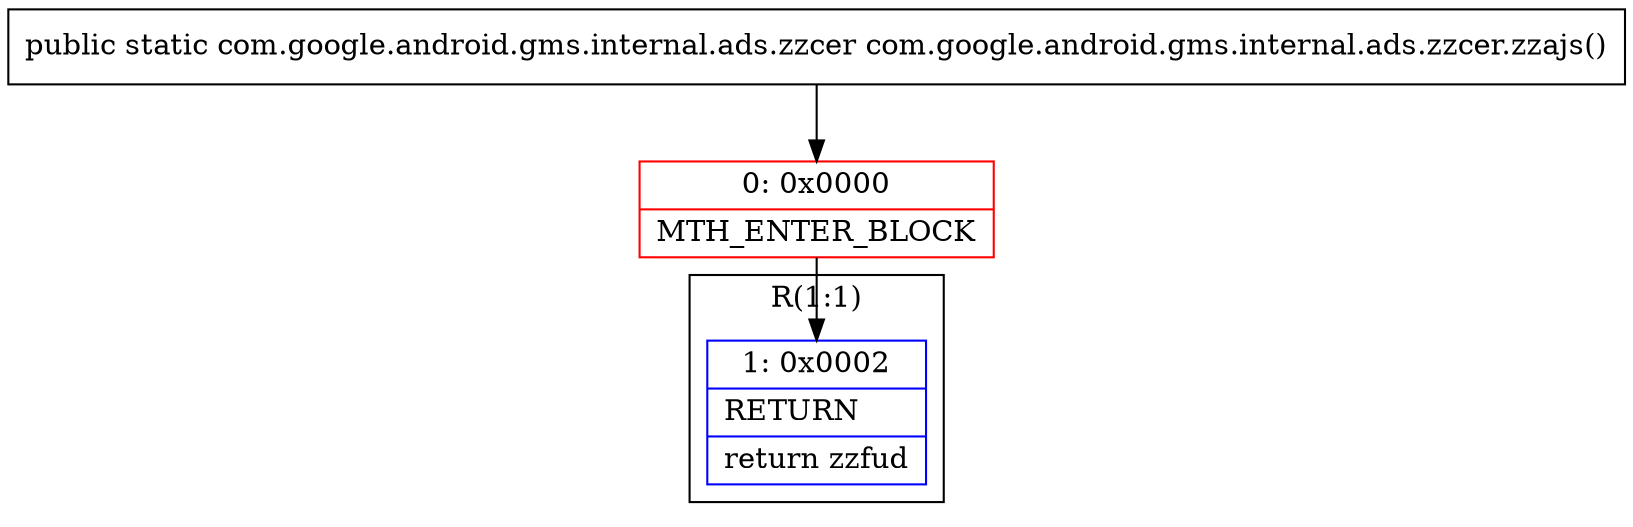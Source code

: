 digraph "CFG forcom.google.android.gms.internal.ads.zzcer.zzajs()Lcom\/google\/android\/gms\/internal\/ads\/zzcer;" {
subgraph cluster_Region_620998615 {
label = "R(1:1)";
node [shape=record,color=blue];
Node_1 [shape=record,label="{1\:\ 0x0002|RETURN\l|return zzfud\l}"];
}
Node_0 [shape=record,color=red,label="{0\:\ 0x0000|MTH_ENTER_BLOCK\l}"];
MethodNode[shape=record,label="{public static com.google.android.gms.internal.ads.zzcer com.google.android.gms.internal.ads.zzcer.zzajs() }"];
MethodNode -> Node_0;
Node_0 -> Node_1;
}


